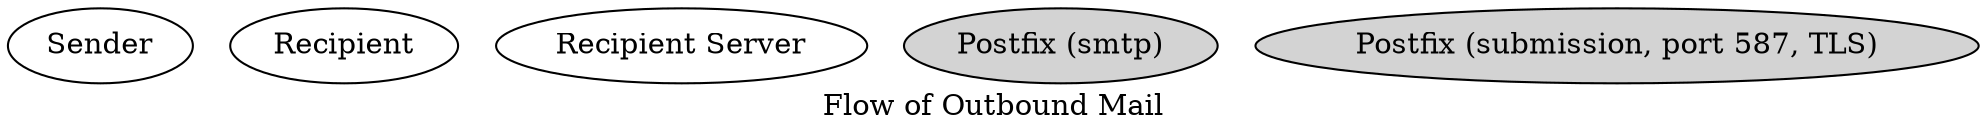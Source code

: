 



digraph outbound {
    label="Flow of Outbound Mail"

    sender[label="Sender"]
    recipient[label="Recipient"]
    rcpt_server[label="Recipient Server"]

    postfix_smtp[label="Postfix (smtp)", style=filled]#    postfix_qu$ue[label="Postfix (queue)", style=filled]
    postfix_submission[label="Postfix (submission, port 587, TLS)", style=filled]
}
